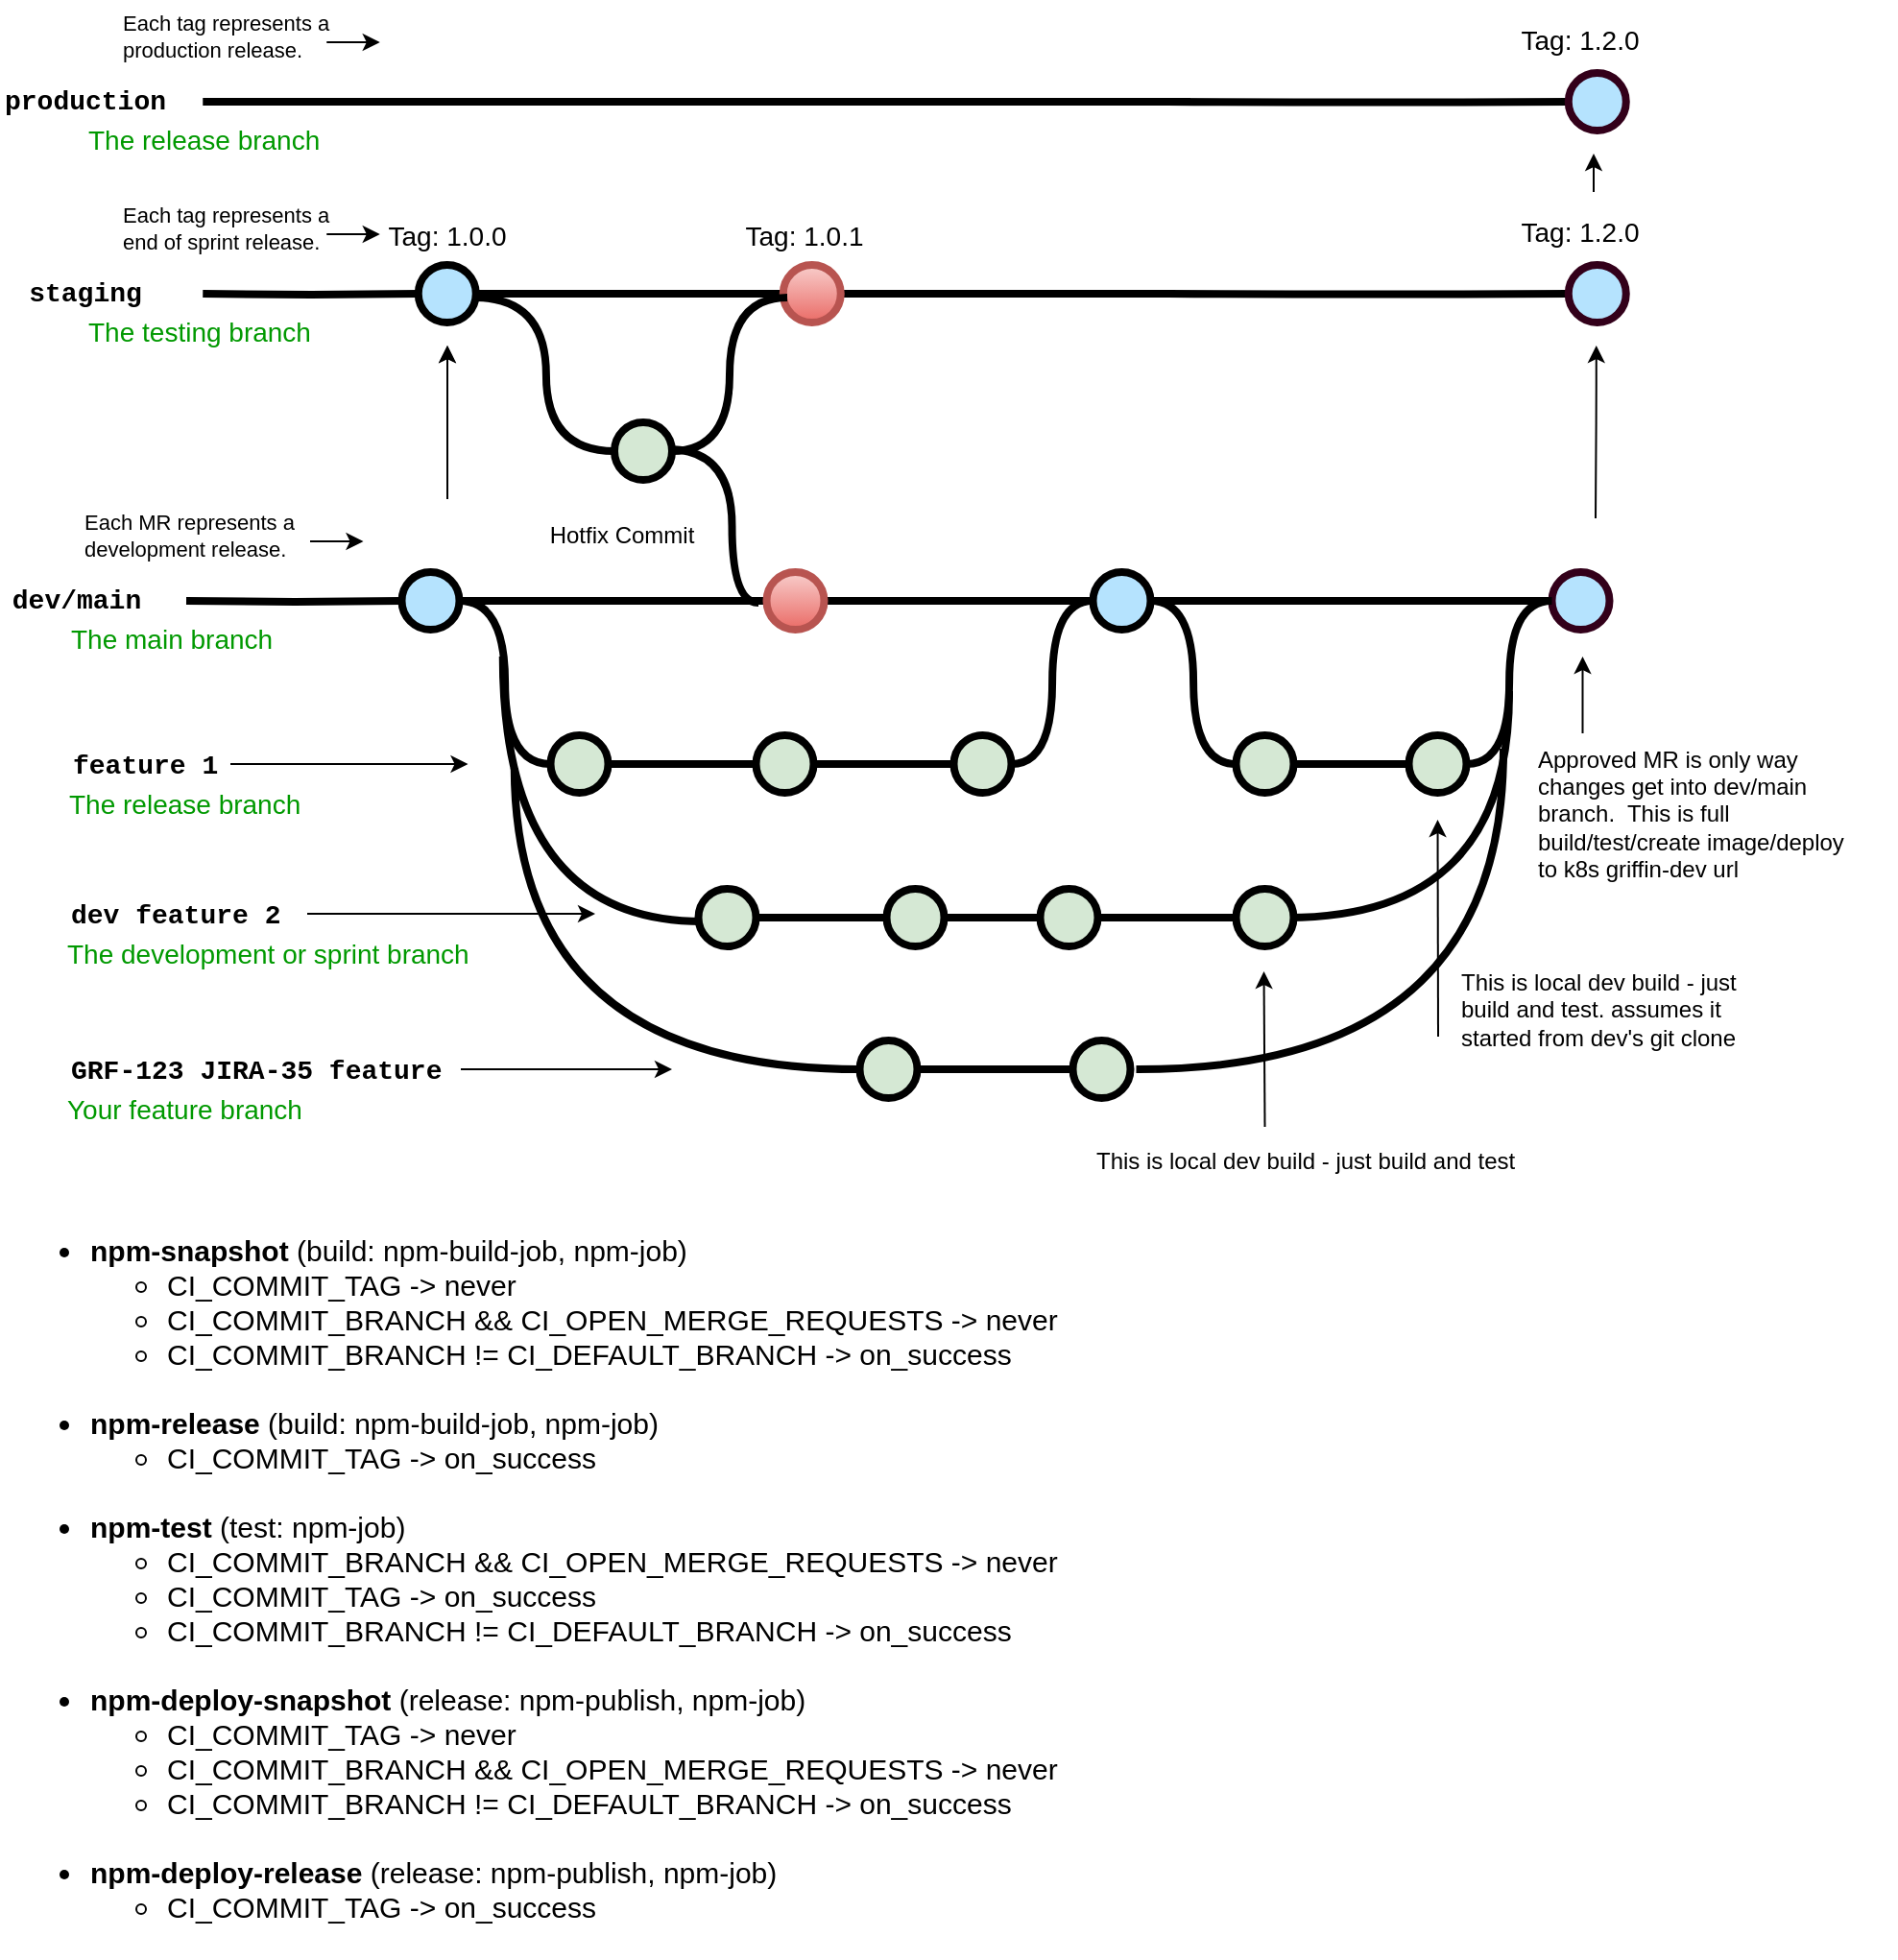 <mxfile version="14.8.0" type="github">
  <diagram id="UqTXu5nnU7z2pNqZ6FUm" name="Page-1">
    <mxGraphModel dx="1125" dy="656" grid="1" gridSize="10" guides="1" tooltips="1" connect="1" arrows="1" fold="1" page="1" pageScale="1" pageWidth="850" pageHeight="1100" math="0" shadow="0">
      <root>
        <mxCell id="0" />
        <mxCell id="1" parent="0" />
        <mxCell id="iOJm5arGjUEbnIHWwRJL-93" value="" style="edgeStyle=orthogonalEdgeStyle;curved=1;rounded=0;orthogonalLoop=1;jettySize=auto;html=1;endArrow=none;endFill=0;strokeWidth=4;entryX=0;entryY=0.5;entryDx=0;entryDy=0;entryPerimeter=0;" parent="1" target="iOJm5arGjUEbnIHWwRJL-95" edge="1">
          <mxGeometry relative="1" as="geometry">
            <mxPoint x="720.13" y="93" as="targetPoint" />
            <mxPoint x="637.88" y="93" as="sourcePoint" />
          </mxGeometry>
        </mxCell>
        <mxCell id="iOJm5arGjUEbnIHWwRJL-95" value="" style="verticalLabelPosition=bottom;verticalAlign=top;html=1;strokeWidth=4;shape=mxgraph.flowchart.on-page_reference;plain-blue;gradientColor=none;strokeColor=#33001A;fillColor=#B5E3FE;" parent="1" vertex="1">
          <mxGeometry x="846.88" y="78" width="30" height="30" as="geometry" />
        </mxCell>
        <mxCell id="iOJm5arGjUEbnIHWwRJL-96" value="" style="edgeStyle=orthogonalEdgeStyle;rounded=0;html=1;jettySize=auto;orthogonalLoop=1;strokeWidth=4;endArrow=none;endFill=0;" parent="1" edge="1">
          <mxGeometry x="177.88" y="93" as="geometry">
            <mxPoint x="135.63" y="93" as="sourcePoint" />
            <mxPoint x="650" y="93" as="targetPoint" />
          </mxGeometry>
        </mxCell>
        <mxCell id="iOJm5arGjUEbnIHWwRJL-97" value="production" style="text;html=1;strokeColor=none;fillColor=none;align=center;verticalAlign=middle;whiteSpace=wrap;overflow=hidden;fontSize=14;fontStyle=1;fontFamily=Courier New;" parent="1" vertex="1">
          <mxGeometry x="30" y="72" width="88.63" height="42" as="geometry" />
        </mxCell>
        <mxCell id="iOJm5arGjUEbnIHWwRJL-98" value="The release branch" style="text;html=1;strokeColor=none;fillColor=none;align=left;verticalAlign=middle;whiteSpace=wrap;overflow=hidden;fontSize=14;fontStyle=0;fontColor=#009900;" parent="1" vertex="1">
          <mxGeometry x="73.88" y="102" width="146.75" height="20" as="geometry" />
        </mxCell>
        <mxCell id="iOJm5arGjUEbnIHWwRJL-101" value="Tag: 1.2.0" style="text;html=1;strokeColor=none;fillColor=none;align=center;verticalAlign=middle;whiteSpace=wrap;overflow=hidden;fontSize=14;" parent="1" vertex="1">
          <mxGeometry x="797.88" y="50" width="110" height="20" as="geometry" />
        </mxCell>
        <mxCell id="iOJm5arGjUEbnIHWwRJL-102" value="" style="edgeStyle=orthogonalEdgeStyle;rounded=0;orthogonalLoop=1;jettySize=auto;html=1;fontSize=12;fontColor=#000000;entryX=0;entryY=0.5;entryDx=0;entryDy=0;" parent="1" edge="1">
          <mxGeometry relative="1" as="geometry">
            <mxPoint x="227.88" y="62" as="targetPoint" />
            <Array as="points">
              <mxPoint x="207.88" y="62" />
              <mxPoint x="207.88" y="62" />
            </Array>
            <mxPoint x="200.13" y="62" as="sourcePoint" />
          </mxGeometry>
        </mxCell>
        <mxCell id="iOJm5arGjUEbnIHWwRJL-103" value="&lt;span style=&quot;text-align: center; font-size: 11px;&quot;&gt;Each tag represents a production release.&lt;/span&gt;" style="text;html=1;strokeColor=none;fillColor=none;align=left;verticalAlign=middle;whiteSpace=wrap;overflow=hidden;fontSize=11;fontStyle=0;fontColor=#000000;" parent="1" vertex="1">
          <mxGeometry x="91.5" y="40" width="120" height="38" as="geometry" />
        </mxCell>
        <mxCell id="iOJm5arGjUEbnIHWwRJL-223" value="Hotfix Commit" style="text;html=1;strokeColor=none;fillColor=none;align=center;verticalAlign=middle;whiteSpace=wrap;overflow=hidden;" parent="1" vertex="1">
          <mxGeometry x="313.75" y="304" width="80" height="30" as="geometry" />
        </mxCell>
        <mxCell id="iOJm5arGjUEbnIHWwRJL-224" value="" style="edgeStyle=orthogonalEdgeStyle;rounded=0;html=1;jettySize=auto;orthogonalLoop=1;plain-blue;endArrow=none;endFill=0;strokeWidth=4;strokeColor=#000000;entryX=0;entryY=0.5;entryDx=0;entryDy=0;entryPerimeter=0;" parent="1" source="iOJm5arGjUEbnIHWwRJL-226" target="iOJm5arGjUEbnIHWwRJL-279" edge="1">
          <mxGeometry x="269.25" y="353" as="geometry">
            <mxPoint x="419.25" y="353" as="targetPoint" />
          </mxGeometry>
        </mxCell>
        <mxCell id="iOJm5arGjUEbnIHWwRJL-225" style="edgeStyle=orthogonalEdgeStyle;curved=1;rounded=0;html=1;exitX=1;exitY=0.5;exitPerimeter=0;entryX=0;entryY=0.5;entryPerimeter=0;endArrow=none;endFill=0;jettySize=auto;orthogonalLoop=1;strokeWidth=4;fontSize=15;" parent="1" source="iOJm5arGjUEbnIHWwRJL-226" target="iOJm5arGjUEbnIHWwRJL-234" edge="1">
          <mxGeometry relative="1" as="geometry" />
        </mxCell>
        <mxCell id="iOJm5arGjUEbnIHWwRJL-226" value="" style="verticalLabelPosition=bottom;verticalAlign=top;html=1;strokeWidth=4;shape=mxgraph.flowchart.on-page_reference;plain-blue;gradientColor=none;fillColor=#B5E3Fe;strokeColor=#000000;" parent="1" vertex="1">
          <mxGeometry x="239.25" y="338" width="30" height="30" as="geometry" />
        </mxCell>
        <mxCell id="iOJm5arGjUEbnIHWwRJL-227" value="" style="edgeStyle=orthogonalEdgeStyle;curved=1;rounded=0;orthogonalLoop=1;jettySize=auto;html=1;endArrow=none;endFill=0;strokeWidth=4;entryX=0;entryY=0.5;entryDx=0;entryDy=0;entryPerimeter=0;" parent="1" source="iOJm5arGjUEbnIHWwRJL-229" target="iOJm5arGjUEbnIHWwRJL-230" edge="1">
          <mxGeometry relative="1" as="geometry">
            <mxPoint x="711.5" y="353" as="targetPoint" />
          </mxGeometry>
        </mxCell>
        <mxCell id="iOJm5arGjUEbnIHWwRJL-228" style="edgeStyle=orthogonalEdgeStyle;curved=1;rounded=0;orthogonalLoop=1;jettySize=auto;html=1;exitX=1;exitY=0.5;exitDx=0;exitDy=0;exitPerimeter=0;entryX=0;entryY=0.5;entryDx=0;entryDy=0;entryPerimeter=0;endArrow=none;endFill=0;strokeWidth=4;fontFamily=Courier New;fontColor=#009900;" parent="1" source="iOJm5arGjUEbnIHWwRJL-229" target="iOJm5arGjUEbnIHWwRJL-266" edge="1">
          <mxGeometry relative="1" as="geometry" />
        </mxCell>
        <mxCell id="iOJm5arGjUEbnIHWwRJL-229" value="" style="verticalLabelPosition=bottom;verticalAlign=top;html=1;strokeWidth=4;shape=mxgraph.flowchart.on-page_reference;plain-blue;gradientColor=none;strokeColor=#000000;fillColor=#B5E3FE;" parent="1" vertex="1">
          <mxGeometry x="599.25" y="338" width="30" height="30" as="geometry" />
        </mxCell>
        <mxCell id="iOJm5arGjUEbnIHWwRJL-230" value="" style="verticalLabelPosition=bottom;verticalAlign=top;html=1;strokeWidth=4;shape=mxgraph.flowchart.on-page_reference;plain-blue;gradientColor=none;strokeColor=#33001A;fillColor=#B5E3FE;" parent="1" vertex="1">
          <mxGeometry x="838.25" y="338" width="30" height="30" as="geometry" />
        </mxCell>
        <mxCell id="iOJm5arGjUEbnIHWwRJL-231" value="" style="edgeStyle=orthogonalEdgeStyle;rounded=0;html=1;jettySize=auto;orthogonalLoop=1;strokeWidth=4;endArrow=none;endFill=0;" parent="1" target="iOJm5arGjUEbnIHWwRJL-226" edge="1">
          <mxGeometry x="169.25" y="353" as="geometry">
            <mxPoint x="127" y="353" as="sourcePoint" />
          </mxGeometry>
        </mxCell>
        <mxCell id="iOJm5arGjUEbnIHWwRJL-232" value="dev/main" style="text;html=1;strokeColor=none;fillColor=none;align=center;verticalAlign=middle;whiteSpace=wrap;overflow=hidden;fontSize=14;fontStyle=1;fontFamily=Courier New;" parent="1" vertex="1">
          <mxGeometry x="30" y="332" width="80" height="42" as="geometry" />
        </mxCell>
        <mxCell id="iOJm5arGjUEbnIHWwRJL-233" style="edgeStyle=orthogonalEdgeStyle;curved=1;rounded=0;html=1;exitX=1;exitY=0.5;exitPerimeter=0;endArrow=none;endFill=0;jettySize=auto;orthogonalLoop=1;strokeWidth=4;fontSize=15;" parent="1" source="iOJm5arGjUEbnIHWwRJL-234" target="iOJm5arGjUEbnIHWwRJL-236" edge="1">
          <mxGeometry relative="1" as="geometry" />
        </mxCell>
        <mxCell id="iOJm5arGjUEbnIHWwRJL-234" value="" style="verticalLabelPosition=bottom;verticalAlign=top;html=1;strokeWidth=4;shape=mxgraph.flowchart.on-page_reference;plain-purple;gradientColor=none;strokeColor=#000000;fillColor=#D5E8D4;" parent="1" vertex="1">
          <mxGeometry x="316.75" y="423" width="30" height="30" as="geometry" />
        </mxCell>
        <mxCell id="iOJm5arGjUEbnIHWwRJL-235" style="edgeStyle=orthogonalEdgeStyle;curved=1;rounded=0;html=1;exitX=1;exitY=0.5;exitPerimeter=0;entryX=0;entryY=0.5;entryPerimeter=0;endArrow=none;endFill=0;jettySize=auto;orthogonalLoop=1;strokeWidth=4;fontSize=15;" parent="1" source="iOJm5arGjUEbnIHWwRJL-236" target="iOJm5arGjUEbnIHWwRJL-238" edge="1">
          <mxGeometry relative="1" as="geometry" />
        </mxCell>
        <mxCell id="iOJm5arGjUEbnIHWwRJL-236" value="" style="verticalLabelPosition=bottom;verticalAlign=top;html=1;strokeWidth=4;shape=mxgraph.flowchart.on-page_reference;plain-purple;gradientColor=none;strokeColor=#000000;fillColor=#D5E8D4;" parent="1" vertex="1">
          <mxGeometry x="423.75" y="423" width="30" height="30" as="geometry" />
        </mxCell>
        <mxCell id="iOJm5arGjUEbnIHWwRJL-237" style="edgeStyle=orthogonalEdgeStyle;curved=1;rounded=0;html=1;exitX=1;exitY=0.5;exitPerimeter=0;entryX=0;entryY=0.5;entryPerimeter=0;endArrow=none;endFill=0;jettySize=auto;orthogonalLoop=1;strokeWidth=4;fontSize=15;" parent="1" source="iOJm5arGjUEbnIHWwRJL-238" target="iOJm5arGjUEbnIHWwRJL-229" edge="1">
          <mxGeometry relative="1" as="geometry" />
        </mxCell>
        <mxCell id="iOJm5arGjUEbnIHWwRJL-238" value="" style="verticalLabelPosition=bottom;verticalAlign=top;html=1;strokeWidth=4;shape=mxgraph.flowchart.on-page_reference;plain-purple;gradientColor=none;strokeColor=#000000;fillColor=#D5E8D4;" parent="1" vertex="1">
          <mxGeometry x="526.75" y="423" width="30" height="30" as="geometry" />
        </mxCell>
        <mxCell id="iOJm5arGjUEbnIHWwRJL-239" value="feature 1" style="text;html=1;strokeColor=none;fillColor=none;align=left;verticalAlign=middle;whiteSpace=wrap;overflow=hidden;fontSize=14;fontStyle=1;fontFamily=Courier New;" parent="1" vertex="1">
          <mxGeometry x="65.75" y="428" width="84.25" height="20" as="geometry" />
        </mxCell>
        <mxCell id="iOJm5arGjUEbnIHWwRJL-240" value="" style="edgeStyle=orthogonalEdgeStyle;rounded=0;orthogonalLoop=1;jettySize=auto;html=1;endArrow=none;endFill=0;strokeWidth=4;" parent="1" source="iOJm5arGjUEbnIHWwRJL-243" target="iOJm5arGjUEbnIHWwRJL-245" edge="1">
          <mxGeometry relative="1" as="geometry" />
        </mxCell>
        <mxCell id="iOJm5arGjUEbnIHWwRJL-241" style="edgeStyle=orthogonalEdgeStyle;rounded=0;orthogonalLoop=1;jettySize=auto;html=1;endArrow=none;endFill=0;strokeWidth=4;curved=1;" parent="1" edge="1">
          <mxGeometry relative="1" as="geometry">
            <mxPoint x="395.63" y="520" as="sourcePoint" />
            <mxPoint x="291.88" y="382" as="targetPoint" />
            <Array as="points">
              <mxPoint x="291.88" y="520" />
            </Array>
          </mxGeometry>
        </mxCell>
        <mxCell id="iOJm5arGjUEbnIHWwRJL-243" value="" style="verticalLabelPosition=bottom;verticalAlign=top;html=1;strokeWidth=4;shape=mxgraph.flowchart.on-page_reference;plain-purple;gradientColor=none;strokeColor=#000000;fillColor=#D5E8D4;" parent="1" vertex="1">
          <mxGeometry x="393.75" y="503" width="30" height="30" as="geometry" />
        </mxCell>
        <mxCell id="iOJm5arGjUEbnIHWwRJL-244" value="" style="edgeStyle=orthogonalEdgeStyle;curved=1;rounded=0;orthogonalLoop=1;jettySize=auto;html=1;endArrow=none;endFill=0;strokeWidth=4;" parent="1" source="iOJm5arGjUEbnIHWwRJL-245" target="iOJm5arGjUEbnIHWwRJL-247" edge="1">
          <mxGeometry relative="1" as="geometry" />
        </mxCell>
        <mxCell id="iOJm5arGjUEbnIHWwRJL-245" value="" style="verticalLabelPosition=bottom;verticalAlign=top;html=1;strokeWidth=4;shape=mxgraph.flowchart.on-page_reference;plain-purple;gradientColor=none;strokeColor=#000000;fillColor=#D5E8D4;" parent="1" vertex="1">
          <mxGeometry x="491.75" y="503" width="30" height="30" as="geometry" />
        </mxCell>
        <mxCell id="iOJm5arGjUEbnIHWwRJL-246" value="" style="edgeStyle=orthogonalEdgeStyle;curved=1;rounded=0;orthogonalLoop=1;jettySize=auto;html=1;endArrow=none;endFill=0;strokeWidth=4;fontFamily=Courier New;fontColor=#009900;" parent="1" source="iOJm5arGjUEbnIHWwRJL-247" target="iOJm5arGjUEbnIHWwRJL-249" edge="1">
          <mxGeometry relative="1" as="geometry" />
        </mxCell>
        <mxCell id="iOJm5arGjUEbnIHWwRJL-247" value="" style="verticalLabelPosition=bottom;verticalAlign=top;html=1;strokeWidth=4;shape=mxgraph.flowchart.on-page_reference;plain-purple;gradientColor=none;strokeColor=#000000;fillColor=#D5E8D4;" parent="1" vertex="1">
          <mxGeometry x="571.75" y="503" width="30" height="30" as="geometry" />
        </mxCell>
        <mxCell id="iOJm5arGjUEbnIHWwRJL-248" style="edgeStyle=orthogonalEdgeStyle;curved=1;rounded=0;orthogonalLoop=1;jettySize=auto;html=1;endArrow=none;endFill=0;strokeWidth=4;fontFamily=Courier New;fontColor=#009900;" parent="1" edge="1">
          <mxGeometry relative="1" as="geometry">
            <mxPoint x="699.75" y="518" as="sourcePoint" />
            <mxPoint x="816" y="400" as="targetPoint" />
          </mxGeometry>
        </mxCell>
        <mxCell id="iOJm5arGjUEbnIHWwRJL-249" value="" style="verticalLabelPosition=bottom;verticalAlign=top;html=1;strokeWidth=4;shape=mxgraph.flowchart.on-page_reference;plain-purple;gradientColor=none;strokeColor=#000000;fillColor=#D5E8D4;" parent="1" vertex="1">
          <mxGeometry x="673.75" y="503" width="30" height="30" as="geometry" />
        </mxCell>
        <mxCell id="iOJm5arGjUEbnIHWwRJL-250" value="dev feature 2" style="text;html=1;strokeColor=none;fillColor=none;align=left;verticalAlign=middle;whiteSpace=wrap;overflow=hidden;fontSize=14;fontStyle=1;fontFamily=Courier New;" parent="1" vertex="1">
          <mxGeometry x="64.75" y="506" width="115.25" height="20" as="geometry" />
        </mxCell>
        <mxCell id="iOJm5arGjUEbnIHWwRJL-251" value="" style="edgeStyle=orthogonalEdgeStyle;rounded=0;orthogonalLoop=1;jettySize=auto;html=1;endArrow=none;endFill=0;strokeWidth=4;" parent="1" source="iOJm5arGjUEbnIHWwRJL-252" target="iOJm5arGjUEbnIHWwRJL-254" edge="1">
          <mxGeometry relative="1" as="geometry" />
        </mxCell>
        <mxCell id="iOJm5arGjUEbnIHWwRJL-252" value="" style="verticalLabelPosition=bottom;verticalAlign=top;html=1;strokeWidth=4;shape=mxgraph.flowchart.on-page_reference;plain-purple;gradientColor=none;strokeColor=#000000;fillColor=#D5E8D4;" parent="1" vertex="1">
          <mxGeometry x="477.75" y="582" width="30" height="30" as="geometry" />
        </mxCell>
        <mxCell id="iOJm5arGjUEbnIHWwRJL-253" style="edgeStyle=orthogonalEdgeStyle;curved=1;rounded=0;orthogonalLoop=1;jettySize=auto;html=1;exitX=1;exitY=0.5;exitDx=0;exitDy=0;exitPerimeter=0;endArrow=none;endFill=0;strokeWidth=4;fontFamily=Courier New;fontColor=#009900;" parent="1" edge="1">
          <mxGeometry relative="1" as="geometry">
            <mxPoint x="621.75" y="597" as="sourcePoint" />
            <mxPoint x="813" y="430" as="targetPoint" />
          </mxGeometry>
        </mxCell>
        <mxCell id="iOJm5arGjUEbnIHWwRJL-254" value="" style="verticalLabelPosition=bottom;verticalAlign=top;html=1;strokeWidth=4;shape=mxgraph.flowchart.on-page_reference;plain-purple;gradientColor=none;strokeColor=#000000;fillColor=#D5E8D4;" parent="1" vertex="1">
          <mxGeometry x="588.75" y="582" width="30" height="30" as="geometry" />
        </mxCell>
        <mxCell id="iOJm5arGjUEbnIHWwRJL-255" value="GRF-123 JIRA-35 feature" style="text;html=1;strokeColor=none;fillColor=none;align=left;verticalAlign=middle;whiteSpace=wrap;overflow=hidden;fontSize=14;fontStyle=1;fontFamily=Courier New;" parent="1" vertex="1">
          <mxGeometry x="64.5" y="587" width="205.5" height="20" as="geometry" />
        </mxCell>
        <mxCell id="iOJm5arGjUEbnIHWwRJL-256" value="The development or sprint branch" style="text;html=1;strokeColor=none;fillColor=none;align=left;verticalAlign=middle;whiteSpace=wrap;overflow=hidden;fontSize=14;fontStyle=0;fontColor=#009900;" parent="1" vertex="1">
          <mxGeometry x="62.75" y="526" width="240" height="20" as="geometry" />
        </mxCell>
        <mxCell id="iOJm5arGjUEbnIHWwRJL-257" value="Your feature branch" style="text;html=1;strokeColor=none;fillColor=none;align=left;verticalAlign=middle;whiteSpace=wrap;overflow=hidden;fontSize=14;fontStyle=0;fontColor=#009900;" parent="1" vertex="1">
          <mxGeometry x="62.75" y="607" width="240" height="20" as="geometry" />
        </mxCell>
        <mxCell id="iOJm5arGjUEbnIHWwRJL-258" value="The release branch" style="text;html=1;strokeColor=none;fillColor=none;align=left;verticalAlign=middle;whiteSpace=wrap;overflow=hidden;fontSize=14;fontStyle=0;fontColor=#009900;" parent="1" vertex="1">
          <mxGeometry x="63.75" y="448" width="240" height="20" as="geometry" />
        </mxCell>
        <mxCell id="iOJm5arGjUEbnIHWwRJL-259" value="The main branch&lt;br&gt;" style="text;html=1;strokeColor=none;fillColor=none;align=left;verticalAlign=middle;whiteSpace=wrap;overflow=hidden;fontSize=14;fontStyle=0;fontColor=#009900;" parent="1" vertex="1">
          <mxGeometry x="65.25" y="362" width="146.75" height="20" as="geometry" />
        </mxCell>
        <mxCell id="iOJm5arGjUEbnIHWwRJL-260" value="" style="endArrow=classic;html=1;strokeWidth=1;fontFamily=Courier New;fontColor=#009900;exitX=1;exitY=0.5;exitDx=0;exitDy=0;" parent="1" source="iOJm5arGjUEbnIHWwRJL-255" edge="1">
          <mxGeometry width="50" height="50" relative="1" as="geometry">
            <mxPoint x="283.75" y="596.5" as="sourcePoint" />
            <mxPoint x="380" y="597" as="targetPoint" />
          </mxGeometry>
        </mxCell>
        <mxCell id="iOJm5arGjUEbnIHWwRJL-261" value="" style="endArrow=classic;html=1;strokeWidth=1;fontFamily=Courier New;fontColor=#009900;" parent="1" edge="1">
          <mxGeometry width="50" height="50" relative="1" as="geometry">
            <mxPoint x="190" y="516" as="sourcePoint" />
            <mxPoint x="340" y="516" as="targetPoint" />
          </mxGeometry>
        </mxCell>
        <mxCell id="iOJm5arGjUEbnIHWwRJL-262" value="" style="endArrow=classic;html=1;strokeWidth=1;fontFamily=Courier New;fontColor=#009900;exitX=1;exitY=0.5;exitDx=0;exitDy=0;" parent="1" source="iOJm5arGjUEbnIHWwRJL-239" edge="1">
          <mxGeometry width="50" height="50" relative="1" as="geometry">
            <mxPoint x="170" y="438" as="sourcePoint" />
            <mxPoint x="273.75" y="438" as="targetPoint" />
          </mxGeometry>
        </mxCell>
        <mxCell id="iOJm5arGjUEbnIHWwRJL-265" value="" style="edgeStyle=orthogonalEdgeStyle;curved=1;rounded=0;orthogonalLoop=1;jettySize=auto;html=1;endArrow=none;endFill=0;strokeWidth=4;fontFamily=Courier New;fontColor=#009900;" parent="1" source="iOJm5arGjUEbnIHWwRJL-266" target="iOJm5arGjUEbnIHWwRJL-268" edge="1">
          <mxGeometry relative="1" as="geometry" />
        </mxCell>
        <mxCell id="iOJm5arGjUEbnIHWwRJL-266" value="" style="verticalLabelPosition=bottom;verticalAlign=top;html=1;strokeWidth=4;shape=mxgraph.flowchart.on-page_reference;plain-purple;gradientColor=none;strokeColor=#000000;fillColor=#D5E8D4;" parent="1" vertex="1">
          <mxGeometry x="673.75" y="423" width="30" height="30" as="geometry" />
        </mxCell>
        <mxCell id="iOJm5arGjUEbnIHWwRJL-267" style="edgeStyle=orthogonalEdgeStyle;curved=1;rounded=0;orthogonalLoop=1;jettySize=auto;html=1;entryX=0;entryY=0.5;entryDx=0;entryDy=0;entryPerimeter=0;endArrow=none;endFill=0;strokeWidth=4;fontFamily=Courier New;fontColor=#009900;" parent="1" source="iOJm5arGjUEbnIHWwRJL-268" target="iOJm5arGjUEbnIHWwRJL-230" edge="1">
          <mxGeometry relative="1" as="geometry" />
        </mxCell>
        <mxCell id="iOJm5arGjUEbnIHWwRJL-268" value="" style="verticalLabelPosition=bottom;verticalAlign=top;html=1;strokeWidth=4;shape=mxgraph.flowchart.on-page_reference;plain-purple;gradientColor=none;strokeColor=#000000;fillColor=#D5E8D4;" parent="1" vertex="1">
          <mxGeometry x="763.75" y="423" width="30" height="30" as="geometry" />
        </mxCell>
        <mxCell id="iOJm5arGjUEbnIHWwRJL-270" value="" style="endArrow=classic;html=1;strokeWidth=1;fontFamily=Courier New;fontColor=#009900;exitX=0.5;exitY=0;exitDx=0;exitDy=0;" parent="1" edge="1">
          <mxGeometry width="50" height="50" relative="1" as="geometry">
            <mxPoint x="688.755" y="627" as="sourcePoint" />
            <mxPoint x="688.25" y="546" as="targetPoint" />
          </mxGeometry>
        </mxCell>
        <mxCell id="iOJm5arGjUEbnIHWwRJL-271" value="" style="endArrow=classic;html=1;strokeWidth=1;fontFamily=Courier New;fontColor=#009900;" parent="1" edge="1">
          <mxGeometry width="50" height="50" relative="1" as="geometry">
            <mxPoint x="779" y="580" as="sourcePoint" />
            <mxPoint x="778.75" y="467" as="targetPoint" />
          </mxGeometry>
        </mxCell>
        <mxCell id="iOJm5arGjUEbnIHWwRJL-272" value="&lt;span style=&quot;text-align: center&quot;&gt;This is local dev build - just build and test. assumes it started from dev&#39;s git clone&lt;br&gt;&lt;/span&gt;" style="text;html=1;strokeColor=none;fillColor=none;align=left;verticalAlign=middle;whiteSpace=wrap;overflow=hidden;fontSize=12;fontStyle=0;fontColor=#000000;" parent="1" vertex="1">
          <mxGeometry x="789.25" y="533" width="163.25" height="66" as="geometry" />
        </mxCell>
        <mxCell id="iOJm5arGjUEbnIHWwRJL-273" value="&lt;span style=&quot;text-align: center&quot;&gt;This is local dev build - just build and test&lt;/span&gt;" style="text;html=1;strokeColor=none;fillColor=none;align=left;verticalAlign=middle;whiteSpace=wrap;overflow=hidden;fontSize=12;fontStyle=0;fontColor=#000000;" parent="1" vertex="1">
          <mxGeometry x="599.25" y="627" width="418.25" height="36" as="geometry" />
        </mxCell>
        <mxCell id="iOJm5arGjUEbnIHWwRJL-274" value="" style="edgeStyle=orthogonalEdgeStyle;rounded=0;orthogonalLoop=1;jettySize=auto;html=1;fontSize=12;fontColor=#000000;entryX=0;entryY=0.5;entryDx=0;entryDy=0;" parent="1" source="iOJm5arGjUEbnIHWwRJL-275" edge="1">
          <mxGeometry relative="1" as="geometry">
            <mxPoint x="219.25" y="322" as="targetPoint" />
            <Array as="points">
              <mxPoint x="199.25" y="322" />
              <mxPoint x="199.25" y="322" />
            </Array>
          </mxGeometry>
        </mxCell>
        <mxCell id="iOJm5arGjUEbnIHWwRJL-275" value="&lt;span style=&quot;text-align: center ; font-size: 11px&quot;&gt;Each MR represents a development release.&lt;/span&gt;" style="text;html=1;strokeColor=none;fillColor=none;align=left;verticalAlign=middle;whiteSpace=wrap;overflow=hidden;fontSize=11;fontStyle=0;fontColor=#000000;" parent="1" vertex="1">
          <mxGeometry x="71.5" y="300" width="120" height="38" as="geometry" />
        </mxCell>
        <mxCell id="iOJm5arGjUEbnIHWwRJL-276" value="" style="endArrow=classic;html=1;strokeWidth=1;fontFamily=Courier New;fontColor=#009900;" parent="1" edge="1">
          <mxGeometry width="50" height="50" relative="1" as="geometry">
            <mxPoint x="854.25" y="422" as="sourcePoint" />
            <mxPoint x="854.25" y="382" as="targetPoint" />
          </mxGeometry>
        </mxCell>
        <mxCell id="iOJm5arGjUEbnIHWwRJL-277" value="&lt;span style=&quot;text-align: center&quot;&gt;Approved MR is only way changes get into dev/main branch.&amp;nbsp; This is full build/test/create image/deploy to k8s griffin-dev url&lt;br&gt;&lt;/span&gt;" style="text;html=1;strokeColor=none;fillColor=none;align=left;verticalAlign=middle;whiteSpace=wrap;overflow=hidden;fontSize=12;fontStyle=0;fontColor=#000000;" parent="1" vertex="1">
          <mxGeometry x="829.25" y="423" width="167.75" height="81" as="geometry" />
        </mxCell>
        <mxCell id="iOJm5arGjUEbnIHWwRJL-278" value="" style="edgeStyle=orthogonalEdgeStyle;rounded=0;orthogonalLoop=1;jettySize=auto;html=1;fontSize=15;endArrow=none;endFill=0;strokeWidth=4;entryX=0;entryY=0.5;entryDx=0;entryDy=0;entryPerimeter=0;" parent="1" source="iOJm5arGjUEbnIHWwRJL-279" target="iOJm5arGjUEbnIHWwRJL-229" edge="1">
          <mxGeometry relative="1" as="geometry">
            <mxPoint x="537.25" y="353" as="targetPoint" />
          </mxGeometry>
        </mxCell>
        <mxCell id="iOJm5arGjUEbnIHWwRJL-279" value="" style="verticalLabelPosition=bottom;verticalAlign=top;html=1;strokeWidth=4;shape=mxgraph.flowchart.on-page_reference;plain-blue;gradientColor=#EA6B66;strokeColor=#B85450;fillColor=#F8CECC;" parent="1" vertex="1">
          <mxGeometry x="429.25" y="338" width="30" height="30" as="geometry" />
        </mxCell>
        <mxCell id="iOJm5arGjUEbnIHWwRJL-360" value="" style="edgeStyle=orthogonalEdgeStyle;rounded=0;html=1;jettySize=auto;orthogonalLoop=1;plain-blue;endArrow=none;endFill=0;strokeWidth=4;strokeColor=#000000;entryX=0;entryY=0.5;entryDx=0;entryDy=0;entryPerimeter=0;" parent="1" source="iOJm5arGjUEbnIHWwRJL-361" target="iOJm5arGjUEbnIHWwRJL-374" edge="1">
          <mxGeometry x="277.88" y="193" as="geometry">
            <mxPoint x="427.88" y="193" as="targetPoint" />
          </mxGeometry>
        </mxCell>
        <mxCell id="iOJm5arGjUEbnIHWwRJL-361" value="" style="verticalLabelPosition=bottom;verticalAlign=top;html=1;strokeWidth=4;shape=mxgraph.flowchart.on-page_reference;plain-blue;gradientColor=none;fillColor=#B5E3Fe;strokeColor=#000000;" parent="1" vertex="1">
          <mxGeometry x="247.88" y="178" width="30" height="30" as="geometry" />
        </mxCell>
        <mxCell id="iOJm5arGjUEbnIHWwRJL-362" value="" style="edgeStyle=orthogonalEdgeStyle;curved=1;rounded=0;orthogonalLoop=1;jettySize=auto;html=1;endArrow=none;endFill=0;strokeWidth=4;entryX=0;entryY=0.5;entryDx=0;entryDy=0;entryPerimeter=0;" parent="1" target="iOJm5arGjUEbnIHWwRJL-364" edge="1">
          <mxGeometry relative="1" as="geometry">
            <mxPoint x="720.13" y="193" as="targetPoint" />
            <mxPoint x="637.88" y="193" as="sourcePoint" />
          </mxGeometry>
        </mxCell>
        <mxCell id="iOJm5arGjUEbnIHWwRJL-364" value="" style="verticalLabelPosition=bottom;verticalAlign=top;html=1;strokeWidth=4;shape=mxgraph.flowchart.on-page_reference;plain-blue;gradientColor=none;strokeColor=#33001A;fillColor=#B5E3FE;" parent="1" vertex="1">
          <mxGeometry x="846.88" y="178" width="30" height="30" as="geometry" />
        </mxCell>
        <mxCell id="iOJm5arGjUEbnIHWwRJL-365" value="" style="edgeStyle=orthogonalEdgeStyle;rounded=0;html=1;jettySize=auto;orthogonalLoop=1;strokeWidth=4;endArrow=none;endFill=0;" parent="1" target="iOJm5arGjUEbnIHWwRJL-361" edge="1">
          <mxGeometry x="177.88" y="193" as="geometry">
            <mxPoint x="135.63" y="193" as="sourcePoint" />
          </mxGeometry>
        </mxCell>
        <mxCell id="iOJm5arGjUEbnIHWwRJL-366" value="staging" style="text;html=1;strokeColor=none;fillColor=none;align=center;verticalAlign=middle;whiteSpace=wrap;overflow=hidden;fontSize=14;fontStyle=1;fontFamily=Courier New;" parent="1" vertex="1">
          <mxGeometry x="30" y="172" width="88.63" height="42" as="geometry" />
        </mxCell>
        <mxCell id="iOJm5arGjUEbnIHWwRJL-367" value="The testing branch" style="text;html=1;strokeColor=none;fillColor=none;align=left;verticalAlign=middle;whiteSpace=wrap;overflow=hidden;fontSize=14;fontStyle=0;fontColor=#009900;" parent="1" vertex="1">
          <mxGeometry x="73.88" y="202" width="146.75" height="20" as="geometry" />
        </mxCell>
        <mxCell id="iOJm5arGjUEbnIHWwRJL-369" value="Tag: 1.0.0" style="text;html=1;strokeColor=none;fillColor=none;align=center;verticalAlign=middle;whiteSpace=wrap;overflow=hidden;fontSize=14;" parent="1" vertex="1">
          <mxGeometry x="227.88" y="152" width="70" height="20" as="geometry" />
        </mxCell>
        <mxCell id="iOJm5arGjUEbnIHWwRJL-370" value="Tag: 1.2.0" style="text;html=1;strokeColor=none;fillColor=none;align=center;verticalAlign=middle;whiteSpace=wrap;overflow=hidden;fontSize=14;" parent="1" vertex="1">
          <mxGeometry x="797.88" y="150" width="110" height="20" as="geometry" />
        </mxCell>
        <mxCell id="iOJm5arGjUEbnIHWwRJL-371" value="" style="edgeStyle=orthogonalEdgeStyle;rounded=0;orthogonalLoop=1;jettySize=auto;html=1;fontSize=12;fontColor=#000000;entryX=0;entryY=0.5;entryDx=0;entryDy=0;" parent="1" target="iOJm5arGjUEbnIHWwRJL-369" edge="1">
          <mxGeometry relative="1" as="geometry">
            <mxPoint x="207.88" y="162" as="targetPoint" />
            <Array as="points">
              <mxPoint x="207.88" y="162" />
              <mxPoint x="207.88" y="162" />
            </Array>
            <mxPoint x="200.13" y="162" as="sourcePoint" />
          </mxGeometry>
        </mxCell>
        <mxCell id="iOJm5arGjUEbnIHWwRJL-372" value="&lt;span style=&quot;text-align: center ; font-size: 11px&quot;&gt;Each tag represents a end of sprint release.&lt;/span&gt;" style="text;html=1;strokeColor=none;fillColor=none;align=left;verticalAlign=middle;whiteSpace=wrap;overflow=hidden;fontSize=11;fontStyle=0;fontColor=#000000;" parent="1" vertex="1">
          <mxGeometry x="91.5" y="140" width="120" height="38" as="geometry" />
        </mxCell>
        <mxCell id="iOJm5arGjUEbnIHWwRJL-373" value="" style="edgeStyle=orthogonalEdgeStyle;rounded=0;orthogonalLoop=1;jettySize=auto;html=1;fontSize=15;endArrow=none;endFill=0;strokeWidth=4;" parent="1" source="iOJm5arGjUEbnIHWwRJL-374" edge="1">
          <mxGeometry relative="1" as="geometry">
            <mxPoint x="640" y="193" as="targetPoint" />
          </mxGeometry>
        </mxCell>
        <mxCell id="iOJm5arGjUEbnIHWwRJL-374" value="" style="verticalLabelPosition=bottom;verticalAlign=top;html=1;strokeWidth=4;shape=mxgraph.flowchart.on-page_reference;plain-blue;gradientColor=#EA6B66;strokeColor=#B85450;fillColor=#F8CECC;" parent="1" vertex="1">
          <mxGeometry x="437.88" y="178" width="30" height="30" as="geometry" />
        </mxCell>
        <mxCell id="iOJm5arGjUEbnIHWwRJL-375" value="Tag: 1.0.1" style="text;html=1;strokeColor=none;fillColor=none;align=center;verticalAlign=middle;whiteSpace=wrap;overflow=hidden;fontSize=14;" parent="1" vertex="1">
          <mxGeometry x="414.13" y="152" width="70" height="20" as="geometry" />
        </mxCell>
        <mxCell id="ygNAYllRqAlc4MEHy6dt-1" value="" style="endArrow=classic;html=1;" parent="1" edge="1">
          <mxGeometry width="50" height="50" relative="1" as="geometry">
            <mxPoint x="263" y="280" as="sourcePoint" />
            <mxPoint x="263" y="220" as="targetPoint" />
          </mxGeometry>
        </mxCell>
        <mxCell id="ygNAYllRqAlc4MEHy6dt-3" value="" style="endArrow=classic;html=1;" parent="1" edge="1">
          <mxGeometry width="50" height="50" relative="1" as="geometry">
            <mxPoint x="263" y="300" as="sourcePoint" />
            <mxPoint x="263" y="220" as="targetPoint" />
            <Array as="points">
              <mxPoint x="263" y="250" />
            </Array>
          </mxGeometry>
        </mxCell>
        <mxCell id="_rFsf77h1oxm6hT0NRL_-5" value="" style="endArrow=classic;html=1;" parent="1" edge="1">
          <mxGeometry width="50" height="50" relative="1" as="geometry">
            <mxPoint x="861" y="310" as="sourcePoint" />
            <mxPoint x="861.38" y="220" as="targetPoint" />
            <Array as="points">
              <mxPoint x="861.38" y="250" />
            </Array>
          </mxGeometry>
        </mxCell>
        <mxCell id="_rFsf77h1oxm6hT0NRL_-6" style="edgeStyle=orthogonalEdgeStyle;curved=1;rounded=0;html=1;exitX=1;exitY=0.5;exitPerimeter=0;entryX=0;entryY=0.5;entryPerimeter=0;endArrow=none;endFill=0;jettySize=auto;orthogonalLoop=1;strokeWidth=4;fontSize=15;entryDx=0;entryDy=0;" parent="1" target="_rFsf77h1oxm6hT0NRL_-7" edge="1">
          <mxGeometry relative="1" as="geometry">
            <mxPoint x="277.88" y="195" as="sourcePoint" />
            <mxPoint x="325.38" y="280" as="targetPoint" />
          </mxGeometry>
        </mxCell>
        <mxCell id="_rFsf77h1oxm6hT0NRL_-7" value="" style="verticalLabelPosition=bottom;verticalAlign=top;html=1;strokeWidth=4;shape=mxgraph.flowchart.on-page_reference;plain-purple;gradientColor=none;strokeColor=#000000;fillColor=#D5E8D4;" parent="1" vertex="1">
          <mxGeometry x="350" y="260" width="30" height="30" as="geometry" />
        </mxCell>
        <mxCell id="_rFsf77h1oxm6hT0NRL_-9" style="edgeStyle=orthogonalEdgeStyle;curved=1;rounded=0;html=1;exitX=1;exitY=0.5;exitPerimeter=0;endArrow=none;endFill=0;jettySize=auto;orthogonalLoop=1;strokeWidth=4;fontSize=15;exitDx=0;exitDy=0;" parent="1" source="_rFsf77h1oxm6hT0NRL_-7" edge="1">
          <mxGeometry relative="1" as="geometry">
            <mxPoint x="366.75" y="280" as="sourcePoint" />
            <mxPoint x="440" y="195" as="targetPoint" />
            <Array as="points">
              <mxPoint x="410" y="275" />
              <mxPoint x="410" y="195" />
            </Array>
          </mxGeometry>
        </mxCell>
        <mxCell id="_rFsf77h1oxm6hT0NRL_-10" style="edgeStyle=orthogonalEdgeStyle;rounded=0;orthogonalLoop=1;jettySize=auto;html=1;entryX=1;entryY=0.5;entryDx=0;entryDy=0;entryPerimeter=0;endArrow=none;endFill=0;strokeWidth=4;curved=1;" parent="1" edge="1">
          <mxGeometry relative="1" as="geometry">
            <mxPoint x="425" y="354" as="sourcePoint" />
            <mxPoint x="378" y="274" as="targetPoint" />
            <Array as="points">
              <mxPoint x="411.25" y="354" />
              <mxPoint x="411.25" y="274" />
            </Array>
          </mxGeometry>
        </mxCell>
        <mxCell id="_rFsf77h1oxm6hT0NRL_-11" style="edgeStyle=orthogonalEdgeStyle;rounded=0;orthogonalLoop=1;jettySize=auto;html=1;entryX=1;entryY=0.5;entryDx=0;entryDy=0;entryPerimeter=0;endArrow=none;endFill=0;strokeWidth=4;curved=1;exitX=0;exitY=0.5;exitDx=0;exitDy=0;exitPerimeter=0;" parent="1" source="iOJm5arGjUEbnIHWwRJL-252" edge="1">
          <mxGeometry relative="1" as="geometry">
            <mxPoint x="470" y="600" as="sourcePoint" />
            <mxPoint x="297.88" y="440" as="targetPoint" />
          </mxGeometry>
        </mxCell>
        <mxCell id="_rFsf77h1oxm6hT0NRL_-12" value="" style="endArrow=classic;html=1;" parent="1" edge="1">
          <mxGeometry width="50" height="50" relative="1" as="geometry">
            <mxPoint x="860" y="140" as="sourcePoint" />
            <mxPoint x="860" y="120" as="targetPoint" />
          </mxGeometry>
        </mxCell>
        <mxCell id="VT25-HUHcediwL1PzmHn-3" value="&lt;ul style=&quot;font-size: 15px&quot;&gt;&lt;li&gt;&lt;b&gt;npm-snapshot&amp;nbsp;&lt;/b&gt;(build: npm-build-job, npm-job)&lt;/li&gt;&lt;ul&gt;&lt;li&gt;CI_COMMIT_TAG -&amp;gt; never&lt;/li&gt;&lt;li&gt;CI_COMMIT_BRANCH &amp;amp;&amp;amp; CI_OPEN_MERGE_REQUESTS -&amp;gt; never&lt;/li&gt;&lt;li&gt;CI_COMMIT_BRANCH != CI_DEFAULT_BRANCH -&amp;gt; on_success&lt;br&gt;&lt;br&gt;&lt;/li&gt;&lt;/ul&gt;&lt;li&gt;&lt;b&gt;npm-release&amp;nbsp;&lt;/b&gt;(build: npm-build-job, npm-job)&lt;/li&gt;&lt;ul&gt;&lt;li&gt;CI_COMMIT_TAG -&amp;gt; on_success&lt;br&gt;&lt;br&gt;&lt;/li&gt;&lt;/ul&gt;&lt;li&gt;&lt;b&gt;npm-test &lt;/b&gt;(test: npm-job)&lt;/li&gt;&lt;ul&gt;&lt;li&gt;CI_COMMIT_BRANCH &amp;amp;&amp;amp; CI_OPEN_MERGE_REQUESTS -&amp;gt; never&lt;/li&gt;&lt;li&gt;CI_COMMIT_TAG -&amp;gt; on_success&lt;/li&gt;&lt;li&gt;CI_COMMIT_BRANCH != CI_DEFAULT_BRANCH -&amp;gt; on_success&lt;br&gt;&lt;br&gt;&lt;/li&gt;&lt;/ul&gt;&lt;li&gt;&lt;b&gt;npm-deploy-snapshot&lt;/b&gt; (release: npm-publish, npm-job)&lt;/li&gt;&lt;ul&gt;&lt;li&gt;CI_COMMIT_TAG -&amp;gt; never&lt;/li&gt;&lt;li&gt;CI_COMMIT_BRANCH &amp;amp;&amp;amp; CI_OPEN_MERGE_REQUESTS -&amp;gt; never&lt;/li&gt;&lt;li&gt;CI_COMMIT_BRANCH != CI_DEFAULT_BRANCH -&amp;gt; on_success&lt;br&gt;&lt;br&gt;&lt;/li&gt;&lt;/ul&gt;&lt;li&gt;&lt;b&gt;npm-deploy-release&amp;nbsp;&lt;/b&gt;(release: npm-publish, npm-job)&lt;/li&gt;&lt;ul&gt;&lt;li&gt;CI_COMMIT_TAG -&amp;gt; on_success&lt;br&gt;&lt;/li&gt;&lt;/ul&gt;&lt;/ul&gt;" style="text;strokeColor=none;fillColor=none;html=1;whiteSpace=wrap;verticalAlign=middle;overflow=hidden;" vertex="1" parent="1">
          <mxGeometry x="35" y="663" width="780" height="397" as="geometry" />
        </mxCell>
      </root>
    </mxGraphModel>
  </diagram>
</mxfile>
